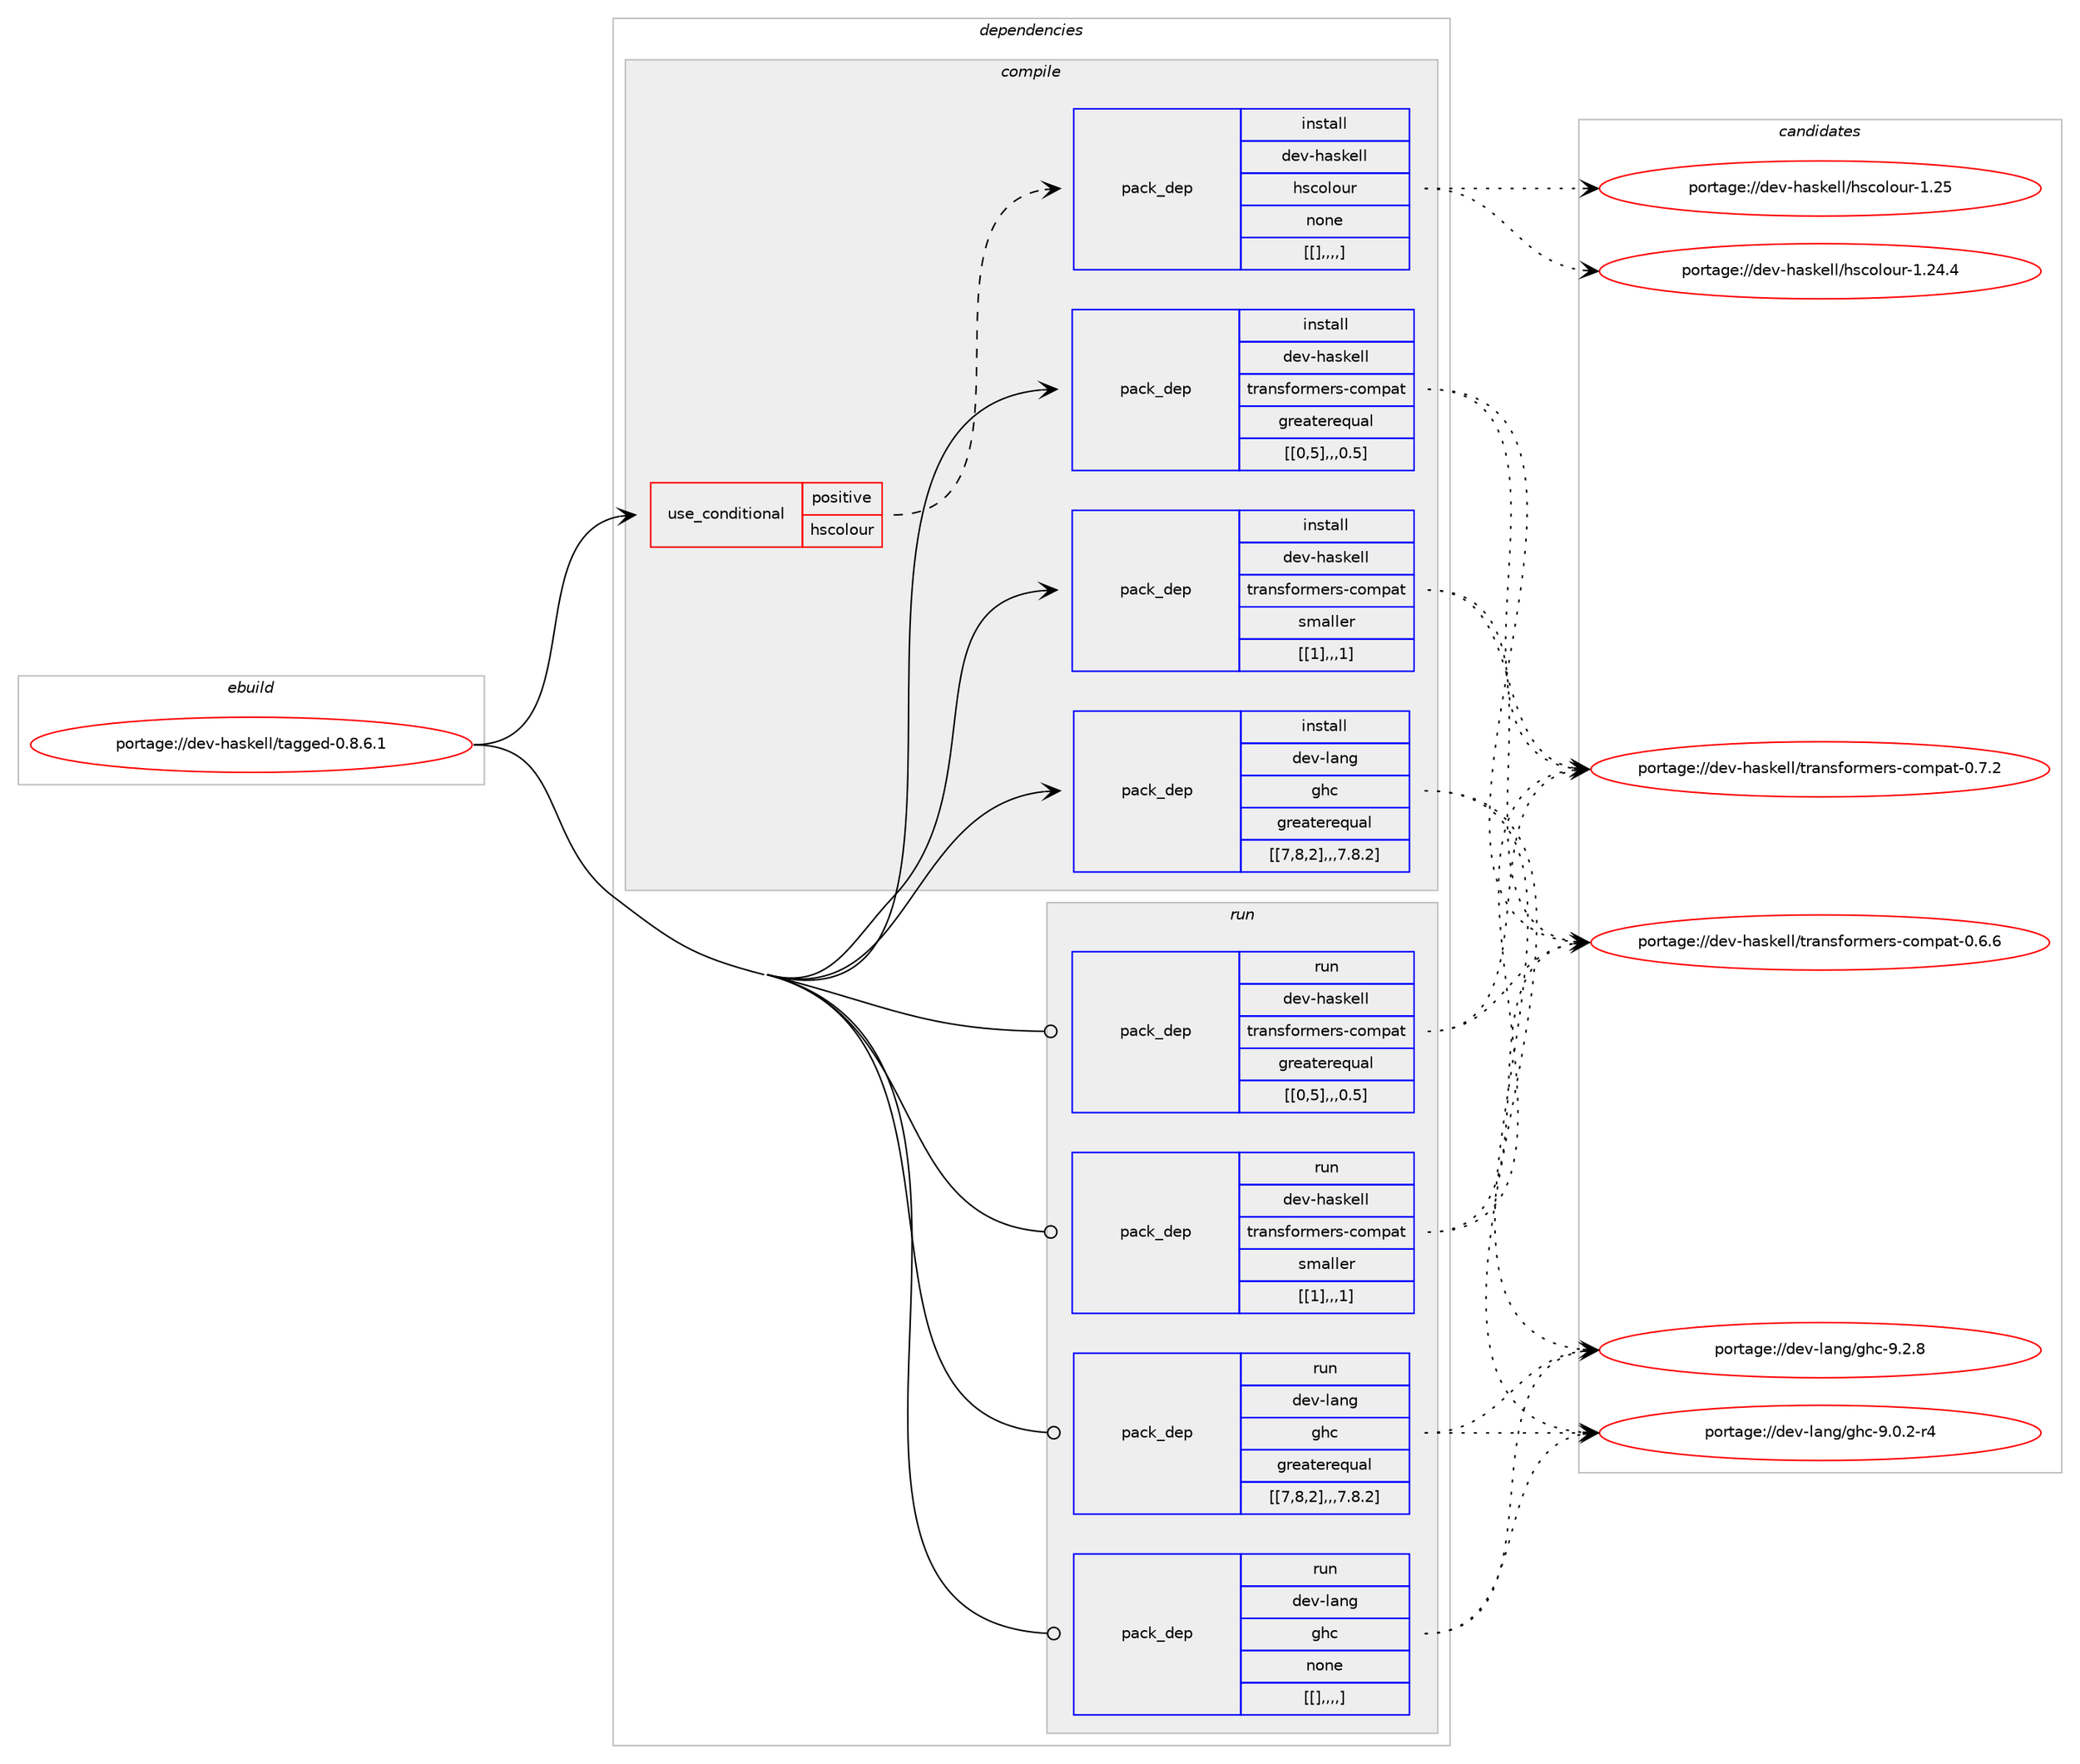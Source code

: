digraph prolog {

# *************
# Graph options
# *************

newrank=true;
concentrate=true;
compound=true;
graph [rankdir=LR,fontname=Helvetica,fontsize=10,ranksep=1.5];#, ranksep=2.5, nodesep=0.2];
edge  [arrowhead=vee];
node  [fontname=Helvetica,fontsize=10];

# **********
# The ebuild
# **********

subgraph cluster_leftcol {
color=gray;
label=<<i>ebuild</i>>;
id [label="portage://dev-haskell/tagged-0.8.6.1", color=red, width=4, href="../dev-haskell/tagged-0.8.6.1.svg"];
}

# ****************
# The dependencies
# ****************

subgraph cluster_midcol {
color=gray;
label=<<i>dependencies</i>>;
subgraph cluster_compile {
fillcolor="#eeeeee";
style=filled;
label=<<i>compile</i>>;
subgraph cond21509 {
dependency89044 [label=<<TABLE BORDER="0" CELLBORDER="1" CELLSPACING="0" CELLPADDING="4"><TR><TD ROWSPAN="3" CELLPADDING="10">use_conditional</TD></TR><TR><TD>positive</TD></TR><TR><TD>hscolour</TD></TR></TABLE>>, shape=none, color=red];
subgraph pack66517 {
dependency89045 [label=<<TABLE BORDER="0" CELLBORDER="1" CELLSPACING="0" CELLPADDING="4" WIDTH="220"><TR><TD ROWSPAN="6" CELLPADDING="30">pack_dep</TD></TR><TR><TD WIDTH="110">install</TD></TR><TR><TD>dev-haskell</TD></TR><TR><TD>hscolour</TD></TR><TR><TD>none</TD></TR><TR><TD>[[],,,,]</TD></TR></TABLE>>, shape=none, color=blue];
}
dependency89044:e -> dependency89045:w [weight=20,style="dashed",arrowhead="vee"];
}
id:e -> dependency89044:w [weight=20,style="solid",arrowhead="vee"];
subgraph pack66518 {
dependency89046 [label=<<TABLE BORDER="0" CELLBORDER="1" CELLSPACING="0" CELLPADDING="4" WIDTH="220"><TR><TD ROWSPAN="6" CELLPADDING="30">pack_dep</TD></TR><TR><TD WIDTH="110">install</TD></TR><TR><TD>dev-haskell</TD></TR><TR><TD>transformers-compat</TD></TR><TR><TD>greaterequal</TD></TR><TR><TD>[[0,5],,,0.5]</TD></TR></TABLE>>, shape=none, color=blue];
}
id:e -> dependency89046:w [weight=20,style="solid",arrowhead="vee"];
subgraph pack66519 {
dependency89047 [label=<<TABLE BORDER="0" CELLBORDER="1" CELLSPACING="0" CELLPADDING="4" WIDTH="220"><TR><TD ROWSPAN="6" CELLPADDING="30">pack_dep</TD></TR><TR><TD WIDTH="110">install</TD></TR><TR><TD>dev-haskell</TD></TR><TR><TD>transformers-compat</TD></TR><TR><TD>smaller</TD></TR><TR><TD>[[1],,,1]</TD></TR></TABLE>>, shape=none, color=blue];
}
id:e -> dependency89047:w [weight=20,style="solid",arrowhead="vee"];
subgraph pack66520 {
dependency89048 [label=<<TABLE BORDER="0" CELLBORDER="1" CELLSPACING="0" CELLPADDING="4" WIDTH="220"><TR><TD ROWSPAN="6" CELLPADDING="30">pack_dep</TD></TR><TR><TD WIDTH="110">install</TD></TR><TR><TD>dev-lang</TD></TR><TR><TD>ghc</TD></TR><TR><TD>greaterequal</TD></TR><TR><TD>[[7,8,2],,,7.8.2]</TD></TR></TABLE>>, shape=none, color=blue];
}
id:e -> dependency89048:w [weight=20,style="solid",arrowhead="vee"];
}
subgraph cluster_compileandrun {
fillcolor="#eeeeee";
style=filled;
label=<<i>compile and run</i>>;
}
subgraph cluster_run {
fillcolor="#eeeeee";
style=filled;
label=<<i>run</i>>;
subgraph pack66521 {
dependency89049 [label=<<TABLE BORDER="0" CELLBORDER="1" CELLSPACING="0" CELLPADDING="4" WIDTH="220"><TR><TD ROWSPAN="6" CELLPADDING="30">pack_dep</TD></TR><TR><TD WIDTH="110">run</TD></TR><TR><TD>dev-haskell</TD></TR><TR><TD>transformers-compat</TD></TR><TR><TD>greaterequal</TD></TR><TR><TD>[[0,5],,,0.5]</TD></TR></TABLE>>, shape=none, color=blue];
}
id:e -> dependency89049:w [weight=20,style="solid",arrowhead="odot"];
subgraph pack66522 {
dependency89050 [label=<<TABLE BORDER="0" CELLBORDER="1" CELLSPACING="0" CELLPADDING="4" WIDTH="220"><TR><TD ROWSPAN="6" CELLPADDING="30">pack_dep</TD></TR><TR><TD WIDTH="110">run</TD></TR><TR><TD>dev-haskell</TD></TR><TR><TD>transformers-compat</TD></TR><TR><TD>smaller</TD></TR><TR><TD>[[1],,,1]</TD></TR></TABLE>>, shape=none, color=blue];
}
id:e -> dependency89050:w [weight=20,style="solid",arrowhead="odot"];
subgraph pack66523 {
dependency89051 [label=<<TABLE BORDER="0" CELLBORDER="1" CELLSPACING="0" CELLPADDING="4" WIDTH="220"><TR><TD ROWSPAN="6" CELLPADDING="30">pack_dep</TD></TR><TR><TD WIDTH="110">run</TD></TR><TR><TD>dev-lang</TD></TR><TR><TD>ghc</TD></TR><TR><TD>greaterequal</TD></TR><TR><TD>[[7,8,2],,,7.8.2]</TD></TR></TABLE>>, shape=none, color=blue];
}
id:e -> dependency89051:w [weight=20,style="solid",arrowhead="odot"];
subgraph pack66524 {
dependency89052 [label=<<TABLE BORDER="0" CELLBORDER="1" CELLSPACING="0" CELLPADDING="4" WIDTH="220"><TR><TD ROWSPAN="6" CELLPADDING="30">pack_dep</TD></TR><TR><TD WIDTH="110">run</TD></TR><TR><TD>dev-lang</TD></TR><TR><TD>ghc</TD></TR><TR><TD>none</TD></TR><TR><TD>[[],,,,]</TD></TR></TABLE>>, shape=none, color=blue];
}
id:e -> dependency89052:w [weight=20,style="solid",arrowhead="odot"];
}
}

# **************
# The candidates
# **************

subgraph cluster_choices {
rank=same;
color=gray;
label=<<i>candidates</i>>;

subgraph choice66517 {
color=black;
nodesep=1;
choice100101118451049711510710110810847104115991111081111171144549465053 [label="portage://dev-haskell/hscolour-1.25", color=red, width=4,href="../dev-haskell/hscolour-1.25.svg"];
choice1001011184510497115107101108108471041159911110811111711445494650524652 [label="portage://dev-haskell/hscolour-1.24.4", color=red, width=4,href="../dev-haskell/hscolour-1.24.4.svg"];
dependency89045:e -> choice100101118451049711510710110810847104115991111081111171144549465053:w [style=dotted,weight="100"];
dependency89045:e -> choice1001011184510497115107101108108471041159911110811111711445494650524652:w [style=dotted,weight="100"];
}
subgraph choice66518 {
color=black;
nodesep=1;
choice10010111845104971151071011081084711611497110115102111114109101114115459911110911297116454846554650 [label="portage://dev-haskell/transformers-compat-0.7.2", color=red, width=4,href="../dev-haskell/transformers-compat-0.7.2.svg"];
choice10010111845104971151071011081084711611497110115102111114109101114115459911110911297116454846544654 [label="portage://dev-haskell/transformers-compat-0.6.6", color=red, width=4,href="../dev-haskell/transformers-compat-0.6.6.svg"];
dependency89046:e -> choice10010111845104971151071011081084711611497110115102111114109101114115459911110911297116454846554650:w [style=dotted,weight="100"];
dependency89046:e -> choice10010111845104971151071011081084711611497110115102111114109101114115459911110911297116454846544654:w [style=dotted,weight="100"];
}
subgraph choice66519 {
color=black;
nodesep=1;
choice10010111845104971151071011081084711611497110115102111114109101114115459911110911297116454846554650 [label="portage://dev-haskell/transformers-compat-0.7.2", color=red, width=4,href="../dev-haskell/transformers-compat-0.7.2.svg"];
choice10010111845104971151071011081084711611497110115102111114109101114115459911110911297116454846544654 [label="portage://dev-haskell/transformers-compat-0.6.6", color=red, width=4,href="../dev-haskell/transformers-compat-0.6.6.svg"];
dependency89047:e -> choice10010111845104971151071011081084711611497110115102111114109101114115459911110911297116454846554650:w [style=dotted,weight="100"];
dependency89047:e -> choice10010111845104971151071011081084711611497110115102111114109101114115459911110911297116454846544654:w [style=dotted,weight="100"];
}
subgraph choice66520 {
color=black;
nodesep=1;
choice10010111845108971101034710310499455746504656 [label="portage://dev-lang/ghc-9.2.8", color=red, width=4,href="../dev-lang/ghc-9.2.8.svg"];
choice100101118451089711010347103104994557464846504511452 [label="portage://dev-lang/ghc-9.0.2-r4", color=red, width=4,href="../dev-lang/ghc-9.0.2-r4.svg"];
dependency89048:e -> choice10010111845108971101034710310499455746504656:w [style=dotted,weight="100"];
dependency89048:e -> choice100101118451089711010347103104994557464846504511452:w [style=dotted,weight="100"];
}
subgraph choice66521 {
color=black;
nodesep=1;
choice10010111845104971151071011081084711611497110115102111114109101114115459911110911297116454846554650 [label="portage://dev-haskell/transformers-compat-0.7.2", color=red, width=4,href="../dev-haskell/transformers-compat-0.7.2.svg"];
choice10010111845104971151071011081084711611497110115102111114109101114115459911110911297116454846544654 [label="portage://dev-haskell/transformers-compat-0.6.6", color=red, width=4,href="../dev-haskell/transformers-compat-0.6.6.svg"];
dependency89049:e -> choice10010111845104971151071011081084711611497110115102111114109101114115459911110911297116454846554650:w [style=dotted,weight="100"];
dependency89049:e -> choice10010111845104971151071011081084711611497110115102111114109101114115459911110911297116454846544654:w [style=dotted,weight="100"];
}
subgraph choice66522 {
color=black;
nodesep=1;
choice10010111845104971151071011081084711611497110115102111114109101114115459911110911297116454846554650 [label="portage://dev-haskell/transformers-compat-0.7.2", color=red, width=4,href="../dev-haskell/transformers-compat-0.7.2.svg"];
choice10010111845104971151071011081084711611497110115102111114109101114115459911110911297116454846544654 [label="portage://dev-haskell/transformers-compat-0.6.6", color=red, width=4,href="../dev-haskell/transformers-compat-0.6.6.svg"];
dependency89050:e -> choice10010111845104971151071011081084711611497110115102111114109101114115459911110911297116454846554650:w [style=dotted,weight="100"];
dependency89050:e -> choice10010111845104971151071011081084711611497110115102111114109101114115459911110911297116454846544654:w [style=dotted,weight="100"];
}
subgraph choice66523 {
color=black;
nodesep=1;
choice10010111845108971101034710310499455746504656 [label="portage://dev-lang/ghc-9.2.8", color=red, width=4,href="../dev-lang/ghc-9.2.8.svg"];
choice100101118451089711010347103104994557464846504511452 [label="portage://dev-lang/ghc-9.0.2-r4", color=red, width=4,href="../dev-lang/ghc-9.0.2-r4.svg"];
dependency89051:e -> choice10010111845108971101034710310499455746504656:w [style=dotted,weight="100"];
dependency89051:e -> choice100101118451089711010347103104994557464846504511452:w [style=dotted,weight="100"];
}
subgraph choice66524 {
color=black;
nodesep=1;
choice10010111845108971101034710310499455746504656 [label="portage://dev-lang/ghc-9.2.8", color=red, width=4,href="../dev-lang/ghc-9.2.8.svg"];
choice100101118451089711010347103104994557464846504511452 [label="portage://dev-lang/ghc-9.0.2-r4", color=red, width=4,href="../dev-lang/ghc-9.0.2-r4.svg"];
dependency89052:e -> choice10010111845108971101034710310499455746504656:w [style=dotted,weight="100"];
dependency89052:e -> choice100101118451089711010347103104994557464846504511452:w [style=dotted,weight="100"];
}
}

}
